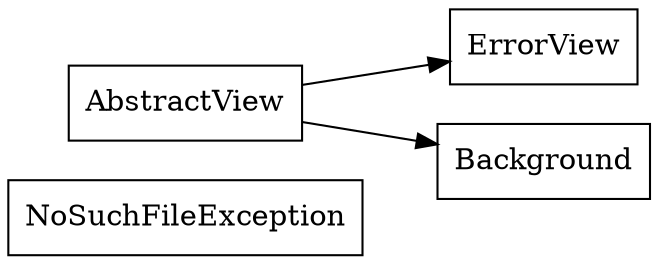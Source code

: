 strict digraph class_diagram {
  rankdir=LR;
  NoSuchFileException[
    label="NoSuchFileException",
    URL="NoSuchFileException.html",
    tooltip="org.as2lib.sample.filebrowser.view.NoSuchFileException",
    shape="record"
  ];
  ErrorView[
    label="ErrorView",
    URL="ErrorView.html",
    tooltip="org.as2lib.sample.filebrowser.view.ErrorView",
    shape="record"
  ];
  Background[
    label="Background",
    URL="Background.html",
    tooltip="org.as2lib.sample.filebrowser.view.Background",
    shape="record"
  ];
  AbstractView[
    label="AbstractView",
    URL="AbstractView.html",
    tooltip="org.as2lib.sample.filebrowser.view.AbstractView",
    shape="record"
  ];
  AbstractView -> ErrorView;
  AbstractView -> Background;
}
